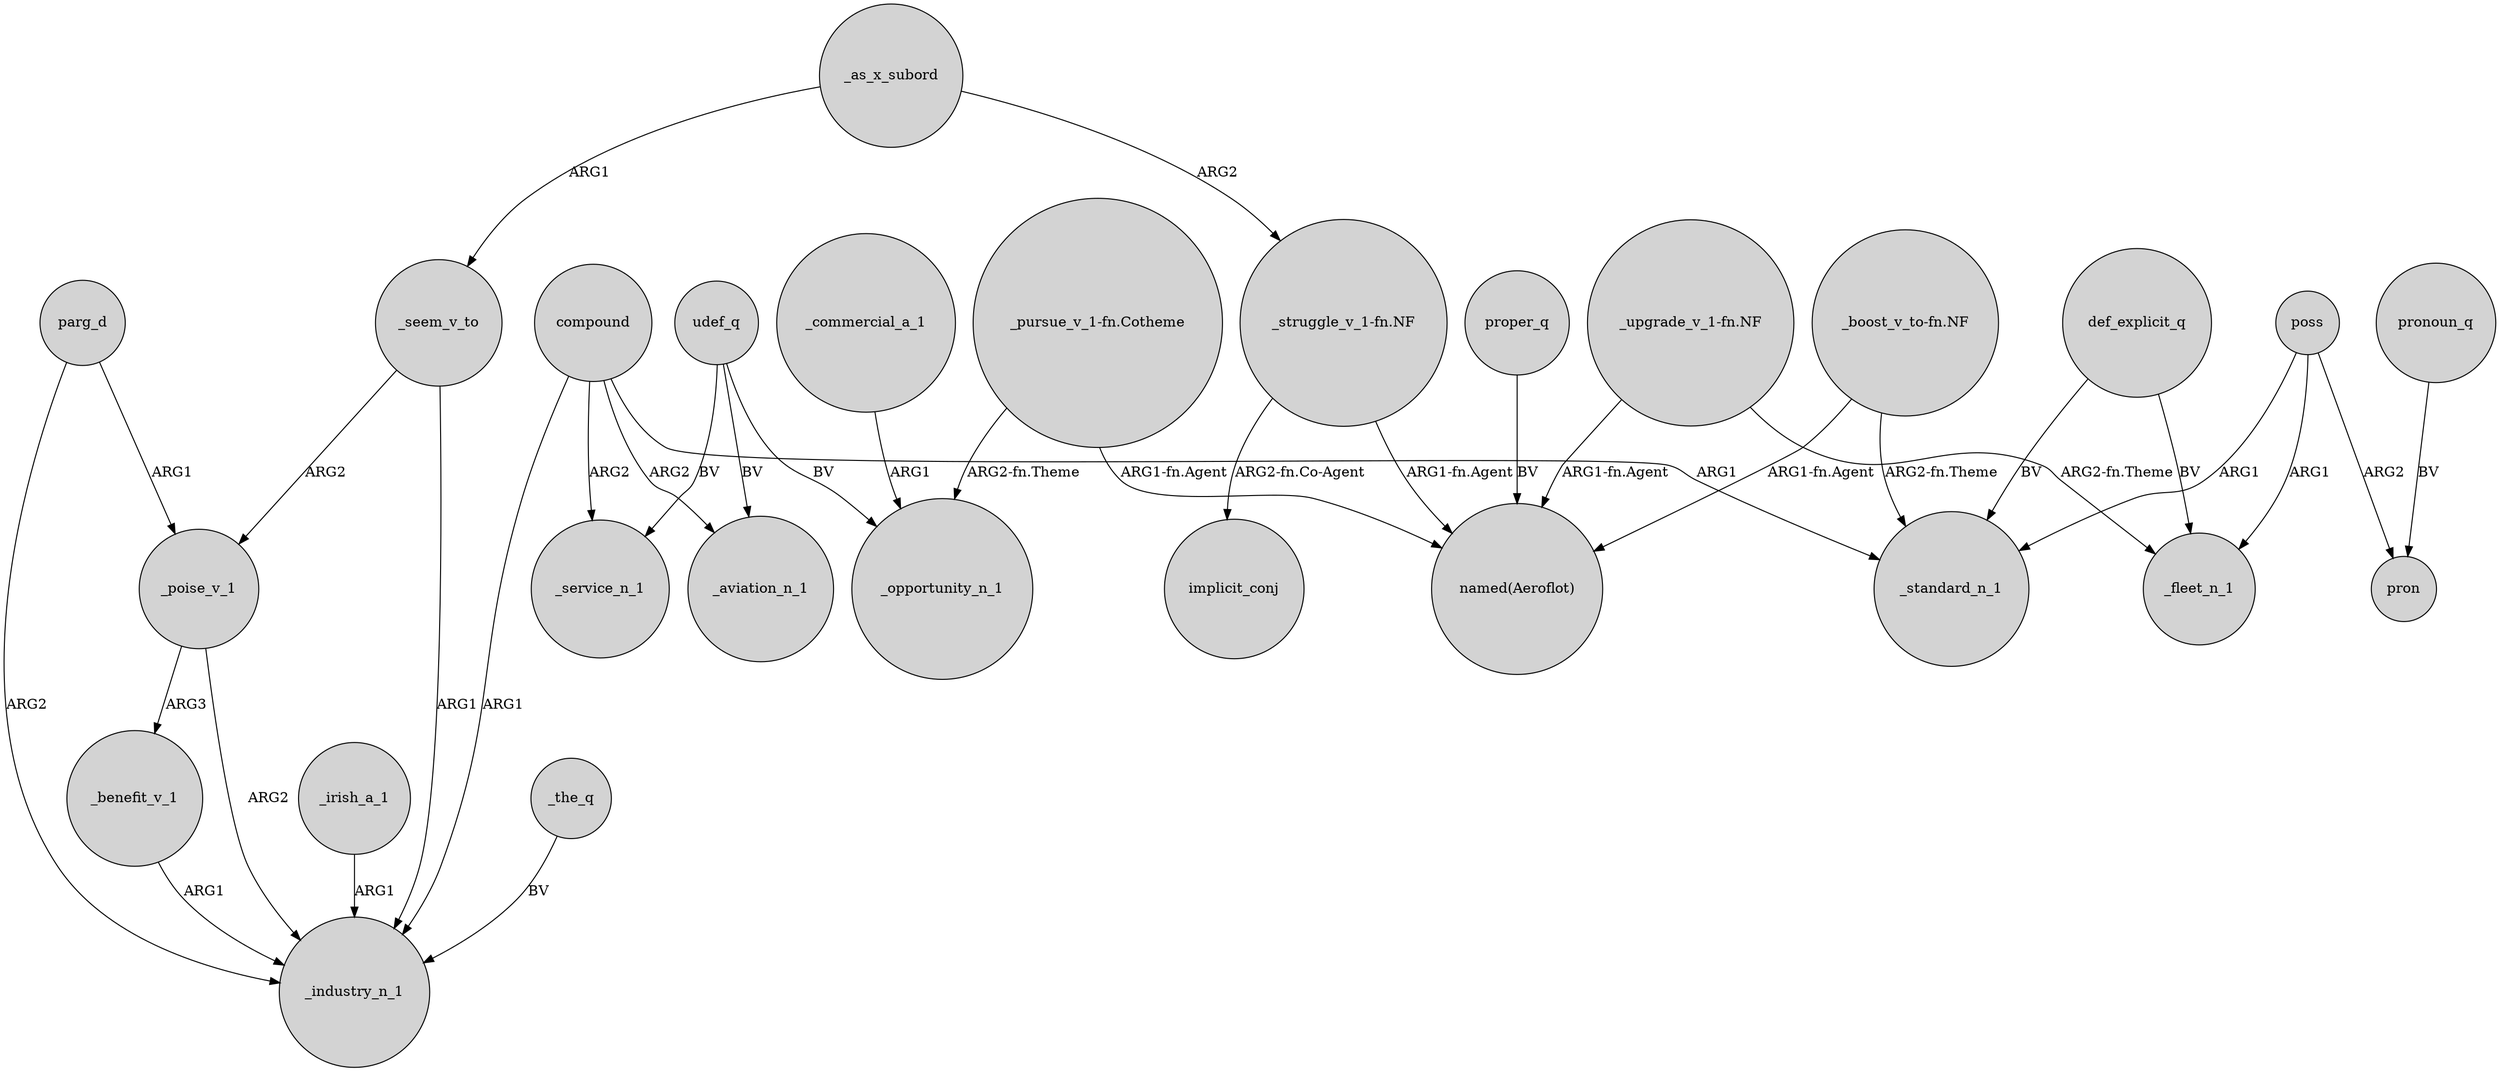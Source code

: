 digraph {
	node [shape=circle style=filled]
	parg_d -> _industry_n_1 [label=ARG2]
	_irish_a_1 -> _industry_n_1 [label=ARG1]
	_as_x_subord -> _seem_v_to [label=ARG1]
	compound -> _service_n_1 [label=ARG2]
	def_explicit_q -> _standard_n_1 [label=BV]
	poss -> pron [label=ARG2]
	"_boost_v_to-fn.NF" -> "named(Aeroflot)" [label="ARG1-fn.Agent"]
	"_struggle_v_1-fn.NF" -> "named(Aeroflot)" [label="ARG1-fn.Agent"]
	_commercial_a_1 -> _opportunity_n_1 [label=ARG1]
	compound -> _industry_n_1 [label=ARG1]
	"_pursue_v_1-fn.Cotheme" -> _opportunity_n_1 [label="ARG2-fn.Theme"]
	parg_d -> _poise_v_1 [label=ARG1]
	_the_q -> _industry_n_1 [label=BV]
	udef_q -> _opportunity_n_1 [label=BV]
	def_explicit_q -> _fleet_n_1 [label=BV]
	"_struggle_v_1-fn.NF" -> implicit_conj [label="ARG2-fn.Co-Agent"]
	compound -> _aviation_n_1 [label=ARG2]
	pronoun_q -> pron [label=BV]
	"_boost_v_to-fn.NF" -> _standard_n_1 [label="ARG2-fn.Theme"]
	udef_q -> _service_n_1 [label=BV]
	proper_q -> "named(Aeroflot)" [label=BV]
	_benefit_v_1 -> _industry_n_1 [label=ARG1]
	_seem_v_to -> _industry_n_1 [label=ARG1]
	"_pursue_v_1-fn.Cotheme" -> "named(Aeroflot)" [label="ARG1-fn.Agent"]
	udef_q -> _aviation_n_1 [label=BV]
	_as_x_subord -> "_struggle_v_1-fn.NF" [label=ARG2]
	poss -> _fleet_n_1 [label=ARG1]
	_seem_v_to -> _poise_v_1 [label=ARG2]
	"_upgrade_v_1-fn.NF" -> _fleet_n_1 [label="ARG2-fn.Theme"]
	_poise_v_1 -> _benefit_v_1 [label=ARG3]
	"_upgrade_v_1-fn.NF" -> "named(Aeroflot)" [label="ARG1-fn.Agent"]
	_poise_v_1 -> _industry_n_1 [label=ARG2]
	compound -> _standard_n_1 [label=ARG1]
	poss -> _standard_n_1 [label=ARG1]
}
